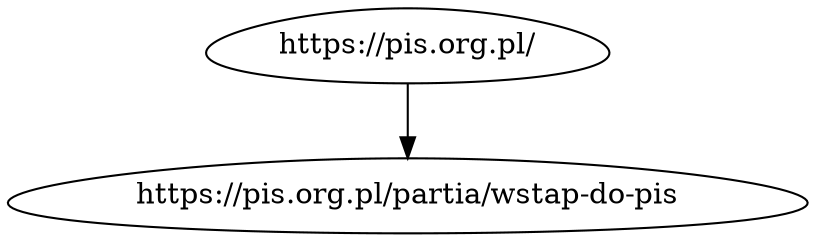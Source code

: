 digraph tree {
	"https://pis.org.pl/" [label="https://pis.org.pl/", shape=egg]
	"https://pis.org.pl/partia/wstap-do-pis" [label="https://pis.org.pl/partia/wstap-do-pis", shape=egg]

	"https://pis.org.pl/" -> "https://pis.org.pl/partia/wstap-do-pis"
}